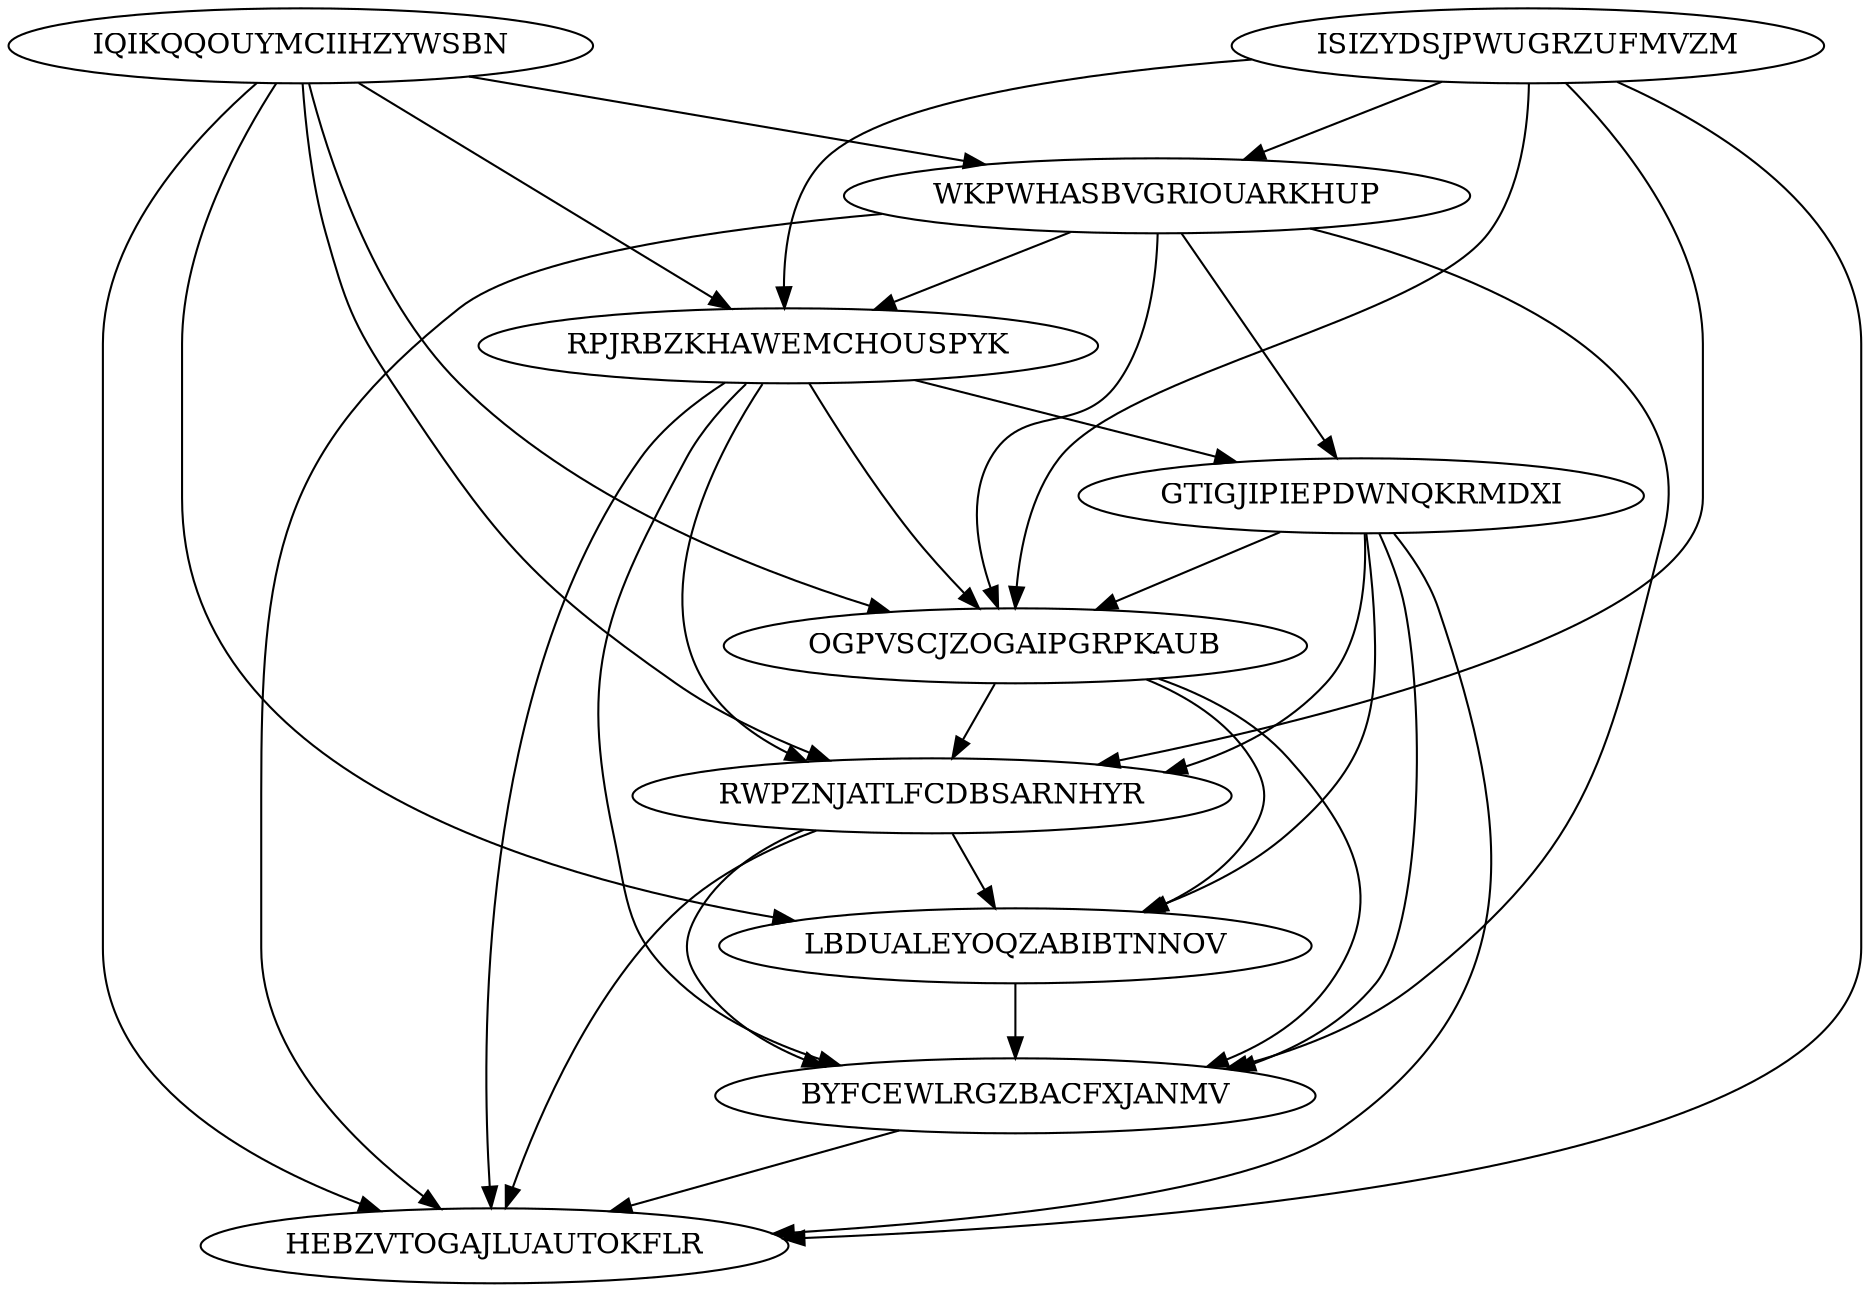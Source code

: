 digraph "N10M34" {
	IQIKQQOUYMCIIHZYWSBN			[Weight=15, Start=0, Processor=1];
	ISIZYDSJPWUGRZUFMVZM			[Weight=17, Start=0, Processor=2];
	WKPWHASBVGRIOUARKHUP			[Weight=16, Start=28, Processor=1];
	RPJRBZKHAWEMCHOUSPYK			[Weight=18, Start=44, Processor=1];
	GTIGJIPIEPDWNQKRMDXI			[Weight=20, Start=62, Processor=1];
	OGPVSCJZOGAIPGRPKAUB			[Weight=18, Start=82, Processor=1];
	RWPZNJATLFCDBSARNHYR			[Weight=19, Start=100, Processor=1];
	LBDUALEYOQZABIBTNNOV			[Weight=11, Start=119, Processor=1];
	BYFCEWLRGZBACFXJANMV			[Weight=12, Start=130, Processor=1];
	HEBZVTOGAJLUAUTOKFLR			[Weight=15, Start=142, Processor=1];
	WKPWHASBVGRIOUARKHUP -> OGPVSCJZOGAIPGRPKAUB		[Weight=10];
	IQIKQQOUYMCIIHZYWSBN -> LBDUALEYOQZABIBTNNOV		[Weight=20];
	IQIKQQOUYMCIIHZYWSBN -> RPJRBZKHAWEMCHOUSPYK		[Weight=19];
	RPJRBZKHAWEMCHOUSPYK -> HEBZVTOGAJLUAUTOKFLR		[Weight=19];
	WKPWHASBVGRIOUARKHUP -> BYFCEWLRGZBACFXJANMV		[Weight=19];
	GTIGJIPIEPDWNQKRMDXI -> BYFCEWLRGZBACFXJANMV		[Weight=12];
	ISIZYDSJPWUGRZUFMVZM -> OGPVSCJZOGAIPGRPKAUB		[Weight=13];
	RPJRBZKHAWEMCHOUSPYK -> OGPVSCJZOGAIPGRPKAUB		[Weight=12];
	LBDUALEYOQZABIBTNNOV -> BYFCEWLRGZBACFXJANMV		[Weight=17];
	ISIZYDSJPWUGRZUFMVZM -> HEBZVTOGAJLUAUTOKFLR		[Weight=20];
	RPJRBZKHAWEMCHOUSPYK -> RWPZNJATLFCDBSARNHYR		[Weight=11];
	ISIZYDSJPWUGRZUFMVZM -> WKPWHASBVGRIOUARKHUP		[Weight=11];
	IQIKQQOUYMCIIHZYWSBN -> OGPVSCJZOGAIPGRPKAUB		[Weight=13];
	IQIKQQOUYMCIIHZYWSBN -> RWPZNJATLFCDBSARNHYR		[Weight=20];
	OGPVSCJZOGAIPGRPKAUB -> LBDUALEYOQZABIBTNNOV		[Weight=16];
	WKPWHASBVGRIOUARKHUP -> GTIGJIPIEPDWNQKRMDXI		[Weight=19];
	RWPZNJATLFCDBSARNHYR -> BYFCEWLRGZBACFXJANMV		[Weight=14];
	RPJRBZKHAWEMCHOUSPYK -> GTIGJIPIEPDWNQKRMDXI		[Weight=18];
	GTIGJIPIEPDWNQKRMDXI -> HEBZVTOGAJLUAUTOKFLR		[Weight=13];
	OGPVSCJZOGAIPGRPKAUB -> BYFCEWLRGZBACFXJANMV		[Weight=14];
	WKPWHASBVGRIOUARKHUP -> RPJRBZKHAWEMCHOUSPYK		[Weight=20];
	ISIZYDSJPWUGRZUFMVZM -> RPJRBZKHAWEMCHOUSPYK		[Weight=14];
	IQIKQQOUYMCIIHZYWSBN -> HEBZVTOGAJLUAUTOKFLR		[Weight=17];
	IQIKQQOUYMCIIHZYWSBN -> WKPWHASBVGRIOUARKHUP		[Weight=17];
	GTIGJIPIEPDWNQKRMDXI -> OGPVSCJZOGAIPGRPKAUB		[Weight=18];
	RWPZNJATLFCDBSARNHYR -> LBDUALEYOQZABIBTNNOV		[Weight=19];
	GTIGJIPIEPDWNQKRMDXI -> LBDUALEYOQZABIBTNNOV		[Weight=18];
	ISIZYDSJPWUGRZUFMVZM -> RWPZNJATLFCDBSARNHYR		[Weight=15];
	OGPVSCJZOGAIPGRPKAUB -> RWPZNJATLFCDBSARNHYR		[Weight=11];
	BYFCEWLRGZBACFXJANMV -> HEBZVTOGAJLUAUTOKFLR		[Weight=12];
	RPJRBZKHAWEMCHOUSPYK -> BYFCEWLRGZBACFXJANMV		[Weight=16];
	WKPWHASBVGRIOUARKHUP -> HEBZVTOGAJLUAUTOKFLR		[Weight=18];
	GTIGJIPIEPDWNQKRMDXI -> RWPZNJATLFCDBSARNHYR		[Weight=18];
	RWPZNJATLFCDBSARNHYR -> HEBZVTOGAJLUAUTOKFLR		[Weight=16];
}
